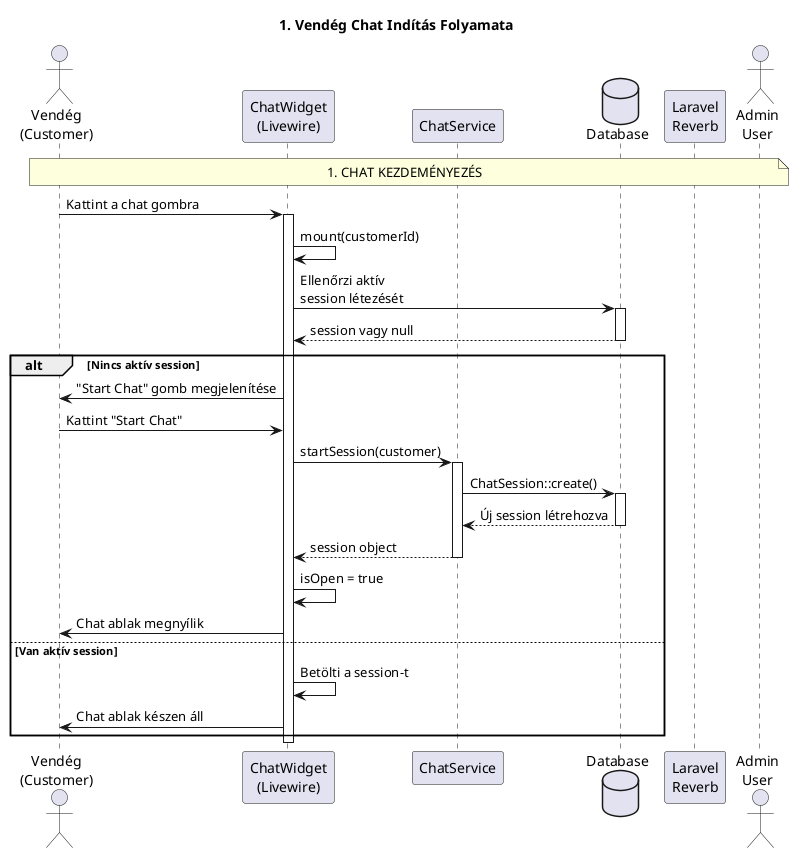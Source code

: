 @startuml Chat System Flow Diagrams

title Chat Rendszer Folyamatábra - Teljes Áttekintés

/'
================================================================================
1. VENDÉG CHAT INDÍTÁS FOLYAMATA
================================================================================
'/

@startuml 01-chat-initiation
title 1. Vendég Chat Indítás Folyamata

actor "Vendég\n(Customer)" as Customer
participant "ChatWidget\n(Livewire)" as Widget
participant "ChatService" as Service
database "Database" as DB
participant "Laravel\nReverb" as Reverb
actor "Admin\nUser" as Admin

note over Customer,Admin: 1. CHAT KEZDEMÉNYEZÉS

Customer -> Widget: Kattint a chat gombra
activate Widget
Widget -> Widget: mount(customerId)
Widget -> DB: Ellenőrzi aktív\nsession létezését
activate DB
DB --> Widget: session vagy null
deactivate DB

alt Nincs aktív session
    Widget -> Customer: "Start Chat" gomb megjelenítése
    Customer -> Widget: Kattint "Start Chat"
    Widget -> Service: startSession(customer)
    activate Service
    Service -> DB: ChatSession::create()
    activate DB
    DB --> Service: Új session létrehozva
    deactivate DB
    Service --> Widget: session object
    deactivate Service
    Widget -> Widget: isOpen = true
    Widget -> Customer: Chat ablak megnyílik
else Van aktív session
    Widget -> Widget: Betölti a session-t
    Widget -> Customer: Chat ablak készen áll
end

deactivate Widget

@enduml

/'
================================================================================
2. ÜZENET KÜLDÉSI FOLYAMAT
================================================================================
'/

@startuml 02-message-sending
title 2. Üzenet Küldési Folyamat

actor "Vendég" as Customer
participant "ChatMessageInput\n(Livewire)" as Input
participant "ChatService" as Service
database "Database" as DB
participant "Laravel\nReverb" as Reverb
participant "ChatMessageList\n(Livewire)" as List
actor "Admin\nUser" as Admin

note over Customer,Admin: 2. ÜZENET KÜLDÉS

Customer -> Input: Gépel üzenetet
activate Input
Input -> Reverb: broadcast\nUserTyping(isTyping=true)
activate Reverb
Reverb --> Admin: "Vendég gépel..."\njelzés
deactivate Reverb

Customer -> Input: Elküldi az üzenetet
Input -> Input: validate()
Input -> Service: sendMessage(session,\nmessage, Customer,\ncustomerId)
activate Service

Service -> DB: ChatMessage::create()
activate DB
Service -> DB: session.update(\nlast_message_at,\nunread_count++)
DB --> Service: Üzenet létrehozva
deactivate DB

Service -> Reverb: broadcast\nMessageSent(message)
activate Reverb
Reverb --> Admin: Új üzenet érkezett
Reverb --> List: Új üzenet érkezett
deactivate Reverb

Service --> Input: message object
deactivate Service

Input -> Input: message = ''
Input -> Input: dispatch('message-sent')
Input -> Reverb: broadcast\nUserTyping(isTyping=false)
activate Reverb
deactivate Reverb

Input -> List: refresh üzenetek
deactivate Input
activate List
List -> DB: messages()->oldest()->get()
activate DB
DB --> List: üzenetek listája
deactivate DB
List -> Customer: Frissült üzenetlista
deactivate List

@enduml

/'
================================================================================
3. ADMIN VÁLASZADÁS FOLYAMATA
================================================================================
'/

@startuml 03-admin-response
title 3. Admin Válaszadás Folyamata

actor "Admin\nUser" as Admin
participant "Filament\nWidget" as Filament
participant "ChatService" as Service
database "Database" as DB
participant "Laravel\nReverb" as Reverb
participant "ChatMessageList\n(Livewire)" as List
actor "Vendég" as Customer

note over Admin,Customer: 3. ADMIN VÁLASZ

Admin -> Filament: Lát új üzenetet\n(unread_count > 0)
activate Filament
Admin -> Filament: Megnyitja a\nchat session-t
Filament -> Service: assignSession(session, admin)
activate Service
Service -> DB: session.update(\nuser_id = admin.id)
activate DB
deactivate DB
deactivate Service

Admin -> Filament: Írja a választ
Admin -> Filament: Küldi az üzenetet
Filament -> Service: sendMessage(session,\nmessage, User, userId)
activate Service

Service -> DB: ChatMessage::create(\nsender_type='user')
activate DB
Service -> DB: session.update(\nlast_message_at)
DB --> Service: Üzenet létrehozva
deactivate DB

Service -> Reverb: broadcast\nMessageSent(message)
activate Reverb
Reverb --> Customer: Új üzenet az Admin-tól
Reverb --> List: Frissítés
deactivate Reverb

deactivate Service
deactivate Filament

activate List
List -> Service: markMessagesAsRead()
activate Service
Service -> DB: messages.update(\nis_read=true,\nread_at=now())
activate DB
Service -> DB: session.decrement(\nunread_count)
deactivate DB
deactivate Service

List -> Customer: Admin üzenet megjelenik
deactivate List

@enduml

/'
================================================================================
4. OLVASÁSI NYUGTA FOLYAMAT
================================================================================
'/

@startuml 04-read-receipts
title 4. Olvasási Nyugta Folyamat

actor "Vendég" as Customer
participant "ChatMessageList\n(Livewire)" as List
participant "ChatService" as Service
database "Database" as DB
participant "Laravel\nReverb" as Reverb
actor "Admin\nUser" as Admin

note over Customer,Admin: 4. OLVASÁSI NYUGTA

Customer -> List: Megnyitja a chat-et
activate List
List -> List: mount(session)
List -> Service: markMessagesAsRead()
activate Service

loop Minden olvasatlan Admin üzenet
    Service -> DB: message.update(\nis_read=true, read_at)
    activate DB
    Service -> DB: session.decrement(\nunread_count)
    deactivate DB
end

DB --> Service: Frissítve
Service --> List: Kész
deactivate Service

List -> Customer: Üzenetek láthatók
note right of Customer: Kék pipa jelenik meg\naz Admin üzeneteinél

opt Real-time frissítés Admin számára
    List -> Reverb: broadcast\nMessageRead
    activate Reverb
    Reverb --> Admin: Üzenet elolvasva
    deactivate Reverb
end

deactivate List

@enduml

/'
================================================================================
5. SESSION LEZÁRÁS ÉS ÉRTÉKELÉS
================================================================================
'/

@startuml 05-session-closure
title 5. Session Lezárás és Értékelés

actor "Vendég" as Customer
participant "ChatWidget\n(Livewire)" as Widget
participant "ChatService" as Service
database "Database" as DB
participant "Laravel\nReverb" as Reverb
actor "Admin\nUser" as Admin

note over Customer,Admin: 5. CHAT LEZÁRÁS

Customer -> Widget: Kattint "Close Chat"
activate Widget
Widget -> Service: closeSession(session)
activate Service
Service -> DB: session.update(\nstatus='closed',\nended_at)
activate DB
DB --> Service: Session lezárva
deactivate DB
Service --> Widget: Kész
deactivate Service

Widget -> Widget: isOpen = false
Widget -> Widget: session = null
Widget -> Widget: dispatch('chat-closed')

opt Értékelés
    Widget -> Customer: "Értékeld a beszélgetést"\n(1-5 csillag)
    Customer -> Widget: Választ értékelést\n(pl. 5)
    Widget -> Service: rateSession(session, 5)
    activate Service
    Service -> DB: session.update(rating=5)
    activate DB
    deactivate DB
    deactivate Service
    Widget -> Customer: "Köszönjük az értékelést!"
end

Widget -> Reverb: broadcast\nSessionClosed
activate Reverb
Reverb --> Admin: Session lezárult\nértesítés
deactivate Reverb

deactivate Widget

@enduml

/'
================================================================================
6. REAL-TIME GÉPELÉS JELZÉS
================================================================================
'/

@startuml 06-typing-indicator
title 6. Real-time Gépelés Jelzés

actor "Vendég" as Customer
participant "ChatMessageInput\n(Livewire)" as Input
participant "Laravel\nReverb" as Reverb
actor "Admin\n(Filament)" as Admin

note over Customer,Admin: 6. GÉPELÉS JELZÉS

Customer -> Input: Elkezd gépelni
activate Input
Input -> Input: updatedMessage()

alt Első karakter
    Input -> Reverb: broadcast\nUserTyping(isTyping=true)
    activate Reverb
    Reverb --> Admin: "{Customer.name}\ngépel..."
    deactivate Reverb
    Admin -> Admin: Jelzés megjelenik
end

note over Customer: Gépelés folytatódik...

alt Üzenet törölve
    Customer -> Input: Töröl mindent
    Input -> Reverb: broadcast\nUserTyping(isTyping=false)
    activate Reverb
    Reverb --> Admin: Gépelés jelzés eltűnik
    deactivate Reverb
end

alt Üzenet elküldve
    Customer -> Input: Elküldi
    Input -> Reverb: broadcast\nUserTyping(isTyping=false)
    activate Reverb
    Reverb --> Admin: Gépelés jelzés eltűnik
    deactivate Reverb
end

deactivate Input

@enduml

/'
================================================================================
7. ONLINE/OFFLINE STATUS
================================================================================
'/

@startuml 07-online-status
title 7. Online/Offline Status Tracking

actor "Admin\nUser" as Admin
participant "OnlineStatus\nMiddleware" as Middleware
database "Database" as DB
participant "Laravel\nReverb" as Reverb
actor "Vendég" as Customer

note over Admin,Customer: 7. ONLINE ÁLLAPOT

Admin -> Middleware: Bejelentkezik / Aktív
activate Middleware
Middleware -> DB: user.update(\nis_online=true,\nlast_seen_at)
activate DB
deactivate DB
Middleware -> Reverb: broadcast\nUserOnlineStatusChanged(\nisOnline=true)
activate Reverb
Reverb --> Customer: Admin online jelzés
deactivate Reverb
deactivate Middleware

note over Admin: Admin aktív...

Admin -> Middleware: Kijelentkezik / Inaktív
activate Middleware
Middleware -> DB: user.update(\nis_online=false,\nlast_seen_at)
activate DB
deactivate DB
Middleware -> Reverb: broadcast\nUserOnlineStatusChanged(\nisOnline=false)
activate Reverb
Reverb --> Customer: Admin offline jelzés
deactivate Reverb
deactivate Middleware

Customer -> Customer: Látja: "Jelenleg nincs\nelérhető agent"

@enduml

/'
================================================================================
8. SESSION ÁTIRÁNYÍTÁS (TRANSFER)
================================================================================
'/

@startuml 08-session-transfer
title 8. Session Átirányítás (Transfer)

actor "Vendég" as Customer
actor "Admin 1" as Admin1
participant "Filament\nPanel" as Filament
participant "ChatService" as Service
database "Database" as DB
participant "Laravel\nReverb" as Reverb
actor "Admin 2" as Admin2

note over Customer,Admin2: 8. SESSION ÁTIRÁNYÍTÁS

Admin1 -> Filament: Látja a session-t
activate Filament
Admin1 -> Filament: "Transfer to Admin 2"
Filament -> Service: transferSession(\nsession, admin2)
activate Service

Service -> DB: session.update(\nuser_id=admin2.id,\nstatus='transferred')
activate DB
DB --> Service: Frissítve
deactivate DB

Service -> Reverb: broadcast\nSessionTransferred
activate Reverb
Reverb --> Admin1: "Session átirányítva"
Reverb --> Admin2: "Új session\nhozzárendelve"
Reverb --> Customer: "Új agent vette át"
deactivate Reverb

deactivate Service
deactivate Filament

Admin2 -> Filament: Látja az új session-t
activate Filament
Admin2 -> Customer: Üdvözli a vendéget
deactivate Filament

@enduml

/'
================================================================================
9. TELJES CHAT LIFECYCLE
================================================================================
'/

@startuml 09-full-lifecycle
title 9. Teljes Chat Lifecycle

start

:Vendég érkezik\na weboldalra;

if (Van Customer rekord?) then (Nincs)
  :Customer létrehozás\nsession-ből;
else (Van)
endif

:Chat gomb megjelenik;

if (Vendég kattint\nchat gombra?) then (Nem)
  stop
else (Igen)
endif

if (Van aktív session?) then (Nincs)
  :ChatService:\nstartSession;
else (Van)
  :Session betöltése;
endif

:Chat ablak nyitva;

if (Van hozzárendelt admin?) then (Nincs)
  :Várakozási üzenet\nvendégnek;
  if (Auto-assign\nelérhető admin?) then (Igen)
    :Admin assigned;
  else (Nincs)
    :Manuális\nhozzárendelés várása;
    :Admin assigned;
  endif
else (Van)
  :Admin látja;
endif

repeat
  :Üzenetváltás\nvalós időben;
  :Gépelés jelzés;
  :Olvasási nyugta;
  :Értesítések;
repeat while (Chat folytatódik?) is (Igen)
->Vendég/Admin bezárja\nvagy Timeout;

:ChatService:\ncloseSession;

if (Értékelés kérése?) then (Igen)
  :Vendég értékel\n1-5 csillag;
else (Nem)
endif

:Session\nstatus = 'closed';

:Archiválás\nadatbázisban;

stop

@enduml

/'
================================================================================
10. KOMPONENS KAPCSOLATOK
================================================================================
'/

@startuml 10-component-relationships
title 10. Komponens Kapcsolatok és Architektúra

package "Frontend - Vendég Oldal" {
  [ChatWidget\nLivewire Component] as CW
  [ChatMessageList\nLivewire Component] as CML
  [ChatMessageInput\nLivewire Component] as CMI
}

package "Frontend - Admin Oldal (Filament)" {
  [Filament Widget\nActive Chats] as FW
  [Relation Manager\nMessages] as FRM
}

package "Backend Services" {
  [ChatService] as CS
  [Broadcasting Events\nMessageSent\nUserTyping\nOnlineStatusChanged] as Events
}

package "Real-time Infrastructure" {
  [Laravel Reverb\nWebSocket Server] as LR
  [Laravel Echo\nClient Library] as LE
}

database "Database" {
  [chat_sessions] as DBSession
  [chat_messages] as DBMessage
  [users] as DBUser
  [customers] as DBCustomer
}

' Vendég oldal kapcsolatok
CW .down.> CML : tartalmazza
CW .down.> CMI : tartalmazza
CML -down-> CS : üzenetek lekérése
CMI -down-> CS : üzenet küldés

' Admin oldal kapcsolatok
FW -down-> CS : session műveletek
FRM -down-> CS : üzenetek kezelése

' Service kapcsolatok
CS -down-> DBSession : CRUD
CS -down-> DBMessage : CRUD
CS -right-> Events : broadcast

' Real-time kapcsolatok
Events -down-> LR : push
LR -down-> LE : subscribe
LE -up-> CML : frissítés
LE -up-> CMI : frissítés
LE -up-> FW : frissítés

' Database kapcsolatok
DBSession -right-> DBCustomer : FK
DBSession -left-> DBUser : FK
DBMessage -up-> DBSession : FK
DBMessage -right-> DBUser : Polymorphic
DBMessage -right-> DBCustomer : Polymorphic

note right of CS
  **ChatService**
  Központi üzleti logika:
  - startSession()
  - sendMessage()
  - closeSession()
  - transferSession()
  - markAsRead()
  - rateSession()
end note

note right of LR
  **Laravel Reverb**
  WebSocket Server
  Real-time kommunikáció
  Private és Presence
  Channel-ek
end note

@enduml

@enduml
